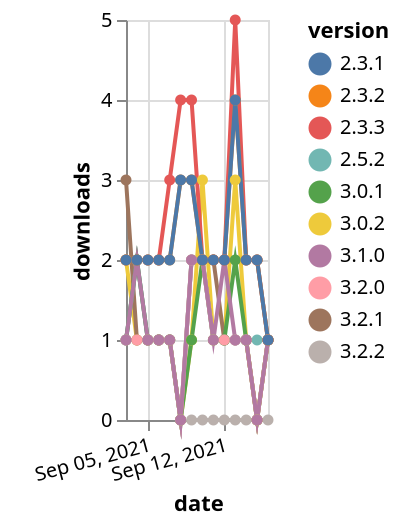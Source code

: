 {"$schema": "https://vega.github.io/schema/vega-lite/v5.json", "description": "A simple bar chart with embedded data.", "data": {"values": [{"date": "2021-09-03", "total": 726, "delta": 2, "version": "3.0.2"}, {"date": "2021-09-04", "total": 727, "delta": 1, "version": "3.0.2"}, {"date": "2021-09-05", "total": 728, "delta": 1, "version": "3.0.2"}, {"date": "2021-09-06", "total": 729, "delta": 1, "version": "3.0.2"}, {"date": "2021-09-07", "total": 730, "delta": 1, "version": "3.0.2"}, {"date": "2021-09-08", "total": 730, "delta": 0, "version": "3.0.2"}, {"date": "2021-09-09", "total": 731, "delta": 1, "version": "3.0.2"}, {"date": "2021-09-10", "total": 734, "delta": 3, "version": "3.0.2"}, {"date": "2021-09-11", "total": 735, "delta": 1, "version": "3.0.2"}, {"date": "2021-09-12", "total": 736, "delta": 1, "version": "3.0.2"}, {"date": "2021-09-13", "total": 739, "delta": 3, "version": "3.0.2"}, {"date": "2021-09-14", "total": 740, "delta": 1, "version": "3.0.2"}, {"date": "2021-09-15", "total": 740, "delta": 0, "version": "3.0.2"}, {"date": "2021-09-16", "total": 741, "delta": 1, "version": "3.0.2"}, {"date": "2021-09-03", "total": 199, "delta": 3, "version": "3.2.1"}, {"date": "2021-09-04", "total": 200, "delta": 1, "version": "3.2.1"}, {"date": "2021-09-05", "total": 201, "delta": 1, "version": "3.2.1"}, {"date": "2021-09-06", "total": 202, "delta": 1, "version": "3.2.1"}, {"date": "2021-09-07", "total": 203, "delta": 1, "version": "3.2.1"}, {"date": "2021-09-08", "total": 203, "delta": 0, "version": "3.2.1"}, {"date": "2021-09-09", "total": 205, "delta": 2, "version": "3.2.1"}, {"date": "2021-09-10", "total": 207, "delta": 2, "version": "3.2.1"}, {"date": "2021-09-11", "total": 209, "delta": 2, "version": "3.2.1"}, {"date": "2021-09-12", "total": 210, "delta": 1, "version": "3.2.1"}, {"date": "2021-09-13", "total": 211, "delta": 1, "version": "3.2.1"}, {"date": "2021-09-14", "total": 212, "delta": 1, "version": "3.2.1"}, {"date": "2021-09-15", "total": 212, "delta": 0, "version": "3.2.1"}, {"date": "2021-09-16", "total": 213, "delta": 1, "version": "3.2.1"}, {"date": "2021-09-03", "total": 264, "delta": 1, "version": "2.5.2"}, {"date": "2021-09-04", "total": 266, "delta": 2, "version": "2.5.2"}, {"date": "2021-09-05", "total": 267, "delta": 1, "version": "2.5.2"}, {"date": "2021-09-06", "total": 268, "delta": 1, "version": "2.5.2"}, {"date": "2021-09-07", "total": 269, "delta": 1, "version": "2.5.2"}, {"date": "2021-09-08", "total": 269, "delta": 0, "version": "2.5.2"}, {"date": "2021-09-09", "total": 271, "delta": 2, "version": "2.5.2"}, {"date": "2021-09-10", "total": 273, "delta": 2, "version": "2.5.2"}, {"date": "2021-09-11", "total": 274, "delta": 1, "version": "2.5.2"}, {"date": "2021-09-12", "total": 275, "delta": 1, "version": "2.5.2"}, {"date": "2021-09-13", "total": 276, "delta": 1, "version": "2.5.2"}, {"date": "2021-09-14", "total": 277, "delta": 1, "version": "2.5.2"}, {"date": "2021-09-15", "total": 278, "delta": 1, "version": "2.5.2"}, {"date": "2021-09-16", "total": 279, "delta": 1, "version": "2.5.2"}, {"date": "2021-09-03", "total": 2487, "delta": 2, "version": "2.3.3"}, {"date": "2021-09-04", "total": 2489, "delta": 2, "version": "2.3.3"}, {"date": "2021-09-05", "total": 2491, "delta": 2, "version": "2.3.3"}, {"date": "2021-09-06", "total": 2493, "delta": 2, "version": "2.3.3"}, {"date": "2021-09-07", "total": 2496, "delta": 3, "version": "2.3.3"}, {"date": "2021-09-08", "total": 2500, "delta": 4, "version": "2.3.3"}, {"date": "2021-09-09", "total": 2504, "delta": 4, "version": "2.3.3"}, {"date": "2021-09-10", "total": 2506, "delta": 2, "version": "2.3.3"}, {"date": "2021-09-11", "total": 2508, "delta": 2, "version": "2.3.3"}, {"date": "2021-09-12", "total": 2510, "delta": 2, "version": "2.3.3"}, {"date": "2021-09-13", "total": 2515, "delta": 5, "version": "2.3.3"}, {"date": "2021-09-14", "total": 2517, "delta": 2, "version": "2.3.3"}, {"date": "2021-09-15", "total": 2519, "delta": 2, "version": "2.3.3"}, {"date": "2021-09-16", "total": 2520, "delta": 1, "version": "2.3.3"}, {"date": "2021-09-09", "total": 16, "delta": 0, "version": "3.2.2"}, {"date": "2021-09-10", "total": 20, "delta": 0, "version": "3.2.2"}, {"date": "2021-09-11", "total": 22, "delta": 0, "version": "3.2.2"}, {"date": "2021-09-12", "total": 24, "delta": 0, "version": "3.2.2"}, {"date": "2021-09-13", "total": 28, "delta": 0, "version": "3.2.2"}, {"date": "2021-09-14", "total": 29, "delta": 0, "version": "3.2.2"}, {"date": "2021-09-15", "total": 29, "delta": 0, "version": "3.2.2"}, {"date": "2021-09-16", "total": 30, "delta": 0, "version": "3.2.2"}, {"date": "2021-09-03", "total": 287, "delta": 1, "version": "3.0.1"}, {"date": "2021-09-04", "total": 289, "delta": 2, "version": "3.0.1"}, {"date": "2021-09-05", "total": 290, "delta": 1, "version": "3.0.1"}, {"date": "2021-09-06", "total": 291, "delta": 1, "version": "3.0.1"}, {"date": "2021-09-07", "total": 292, "delta": 1, "version": "3.0.1"}, {"date": "2021-09-08", "total": 292, "delta": 0, "version": "3.0.1"}, {"date": "2021-09-09", "total": 293, "delta": 1, "version": "3.0.1"}, {"date": "2021-09-10", "total": 295, "delta": 2, "version": "3.0.1"}, {"date": "2021-09-11", "total": 296, "delta": 1, "version": "3.0.1"}, {"date": "2021-09-12", "total": 297, "delta": 1, "version": "3.0.1"}, {"date": "2021-09-13", "total": 299, "delta": 2, "version": "3.0.1"}, {"date": "2021-09-14", "total": 300, "delta": 1, "version": "3.0.1"}, {"date": "2021-09-15", "total": 300, "delta": 0, "version": "3.0.1"}, {"date": "2021-09-16", "total": 301, "delta": 1, "version": "3.0.1"}, {"date": "2021-09-03", "total": 163, "delta": 1, "version": "3.2.0"}, {"date": "2021-09-04", "total": 164, "delta": 1, "version": "3.2.0"}, {"date": "2021-09-05", "total": 165, "delta": 1, "version": "3.2.0"}, {"date": "2021-09-06", "total": 166, "delta": 1, "version": "3.2.0"}, {"date": "2021-09-07", "total": 167, "delta": 1, "version": "3.2.0"}, {"date": "2021-09-08", "total": 167, "delta": 0, "version": "3.2.0"}, {"date": "2021-09-09", "total": 169, "delta": 2, "version": "3.2.0"}, {"date": "2021-09-10", "total": 171, "delta": 2, "version": "3.2.0"}, {"date": "2021-09-11", "total": 172, "delta": 1, "version": "3.2.0"}, {"date": "2021-09-12", "total": 173, "delta": 1, "version": "3.2.0"}, {"date": "2021-09-13", "total": 174, "delta": 1, "version": "3.2.0"}, {"date": "2021-09-14", "total": 175, "delta": 1, "version": "3.2.0"}, {"date": "2021-09-15", "total": 175, "delta": 0, "version": "3.2.0"}, {"date": "2021-09-16", "total": 176, "delta": 1, "version": "3.2.0"}, {"date": "2021-09-03", "total": 200, "delta": 1, "version": "3.1.0"}, {"date": "2021-09-04", "total": 202, "delta": 2, "version": "3.1.0"}, {"date": "2021-09-05", "total": 203, "delta": 1, "version": "3.1.0"}, {"date": "2021-09-06", "total": 204, "delta": 1, "version": "3.1.0"}, {"date": "2021-09-07", "total": 205, "delta": 1, "version": "3.1.0"}, {"date": "2021-09-08", "total": 205, "delta": 0, "version": "3.1.0"}, {"date": "2021-09-09", "total": 207, "delta": 2, "version": "3.1.0"}, {"date": "2021-09-10", "total": 209, "delta": 2, "version": "3.1.0"}, {"date": "2021-09-11", "total": 210, "delta": 1, "version": "3.1.0"}, {"date": "2021-09-12", "total": 212, "delta": 2, "version": "3.1.0"}, {"date": "2021-09-13", "total": 213, "delta": 1, "version": "3.1.0"}, {"date": "2021-09-14", "total": 214, "delta": 1, "version": "3.1.0"}, {"date": "2021-09-15", "total": 214, "delta": 0, "version": "3.1.0"}, {"date": "2021-09-16", "total": 215, "delta": 1, "version": "3.1.0"}, {"date": "2021-09-03", "total": 2266, "delta": 2, "version": "2.3.2"}, {"date": "2021-09-04", "total": 2268, "delta": 2, "version": "2.3.2"}, {"date": "2021-09-05", "total": 2270, "delta": 2, "version": "2.3.2"}, {"date": "2021-09-06", "total": 2272, "delta": 2, "version": "2.3.2"}, {"date": "2021-09-07", "total": 2274, "delta": 2, "version": "2.3.2"}, {"date": "2021-09-08", "total": 2277, "delta": 3, "version": "2.3.2"}, {"date": "2021-09-09", "total": 2280, "delta": 3, "version": "2.3.2"}, {"date": "2021-09-10", "total": 2282, "delta": 2, "version": "2.3.2"}, {"date": "2021-09-11", "total": 2284, "delta": 2, "version": "2.3.2"}, {"date": "2021-09-12", "total": 2286, "delta": 2, "version": "2.3.2"}, {"date": "2021-09-13", "total": 2290, "delta": 4, "version": "2.3.2"}, {"date": "2021-09-14", "total": 2292, "delta": 2, "version": "2.3.2"}, {"date": "2021-09-15", "total": 2294, "delta": 2, "version": "2.3.2"}, {"date": "2021-09-16", "total": 2295, "delta": 1, "version": "2.3.2"}, {"date": "2021-09-03", "total": 2314, "delta": 2, "version": "2.3.1"}, {"date": "2021-09-04", "total": 2316, "delta": 2, "version": "2.3.1"}, {"date": "2021-09-05", "total": 2318, "delta": 2, "version": "2.3.1"}, {"date": "2021-09-06", "total": 2320, "delta": 2, "version": "2.3.1"}, {"date": "2021-09-07", "total": 2322, "delta": 2, "version": "2.3.1"}, {"date": "2021-09-08", "total": 2325, "delta": 3, "version": "2.3.1"}, {"date": "2021-09-09", "total": 2328, "delta": 3, "version": "2.3.1"}, {"date": "2021-09-10", "total": 2330, "delta": 2, "version": "2.3.1"}, {"date": "2021-09-11", "total": 2332, "delta": 2, "version": "2.3.1"}, {"date": "2021-09-12", "total": 2334, "delta": 2, "version": "2.3.1"}, {"date": "2021-09-13", "total": 2338, "delta": 4, "version": "2.3.1"}, {"date": "2021-09-14", "total": 2340, "delta": 2, "version": "2.3.1"}, {"date": "2021-09-15", "total": 2342, "delta": 2, "version": "2.3.1"}, {"date": "2021-09-16", "total": 2343, "delta": 1, "version": "2.3.1"}]}, "width": "container", "mark": {"type": "line", "point": {"filled": true}}, "encoding": {"x": {"field": "date", "type": "temporal", "timeUnit": "yearmonthdate", "title": "date", "axis": {"labelAngle": -15}}, "y": {"field": "delta", "type": "quantitative", "title": "downloads"}, "color": {"field": "version", "type": "nominal"}, "tooltip": {"field": "delta"}}}